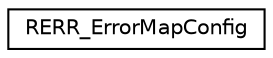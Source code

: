 digraph "Graphical Class Hierarchy"
{
 // LATEX_PDF_SIZE
  edge [fontname="Helvetica",fontsize="10",labelfontname="Helvetica",labelfontsize="10"];
  node [fontname="Helvetica",fontsize="10",shape=record];
  rankdir="LR";
  Node0 [label="RERR_ErrorMapConfig",height=0.2,width=0.4,color="black", fillcolor="white", style="filled",URL="$structRERR__ErrorMapConfig.html",tooltip="Configuration for error map."];
}
